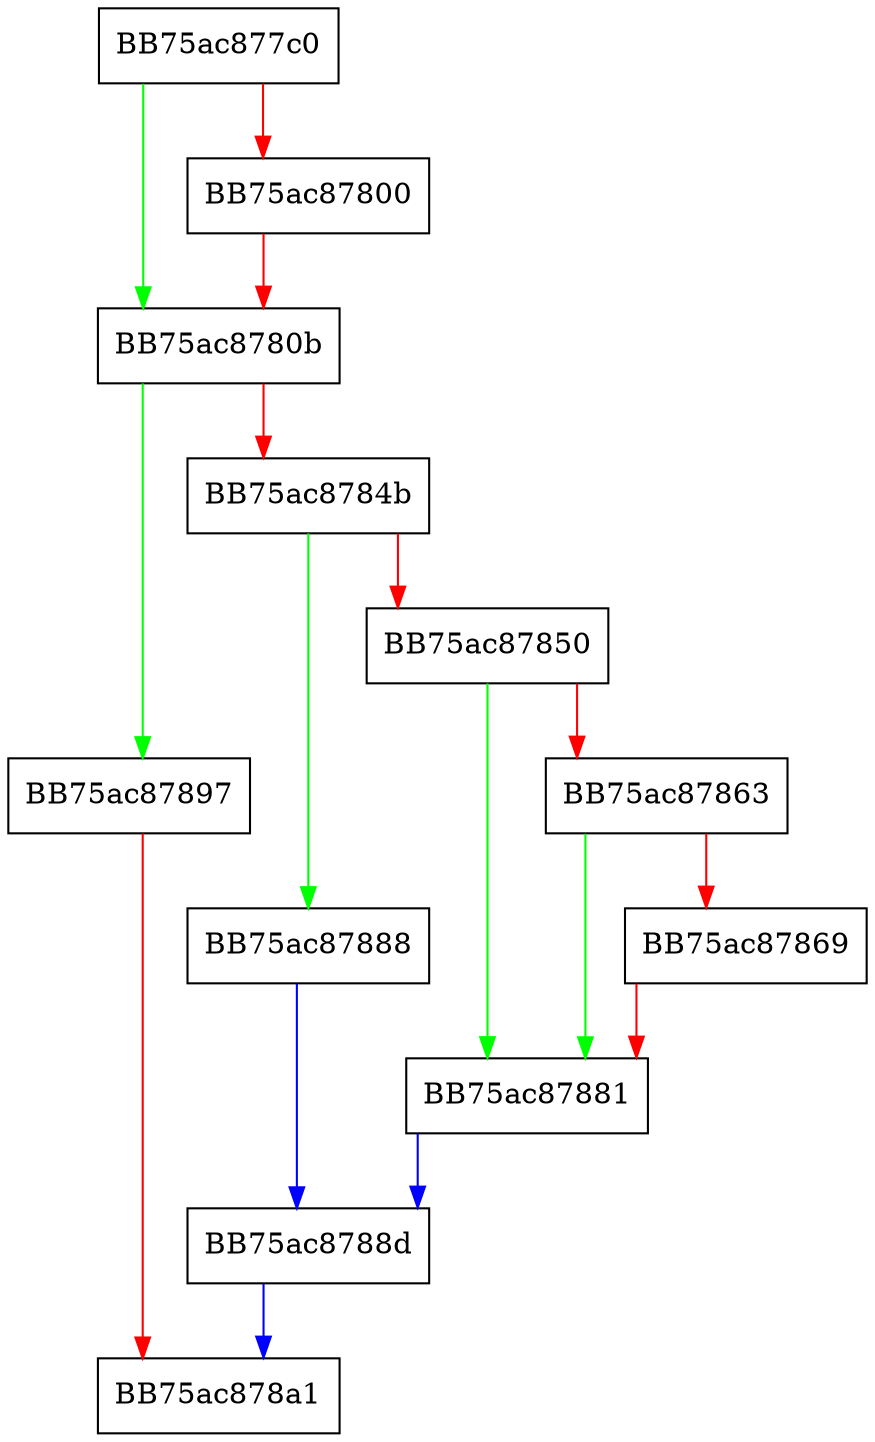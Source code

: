digraph PostCallback {
  node [shape="box"];
  graph [splines=ortho];
  BB75ac877c0 -> BB75ac8780b [color="green"];
  BB75ac877c0 -> BB75ac87800 [color="red"];
  BB75ac87800 -> BB75ac8780b [color="red"];
  BB75ac8780b -> BB75ac87897 [color="green"];
  BB75ac8780b -> BB75ac8784b [color="red"];
  BB75ac8784b -> BB75ac87888 [color="green"];
  BB75ac8784b -> BB75ac87850 [color="red"];
  BB75ac87850 -> BB75ac87881 [color="green"];
  BB75ac87850 -> BB75ac87863 [color="red"];
  BB75ac87863 -> BB75ac87881 [color="green"];
  BB75ac87863 -> BB75ac87869 [color="red"];
  BB75ac87869 -> BB75ac87881 [color="red"];
  BB75ac87881 -> BB75ac8788d [color="blue"];
  BB75ac87888 -> BB75ac8788d [color="blue"];
  BB75ac8788d -> BB75ac878a1 [color="blue"];
  BB75ac87897 -> BB75ac878a1 [color="red"];
}